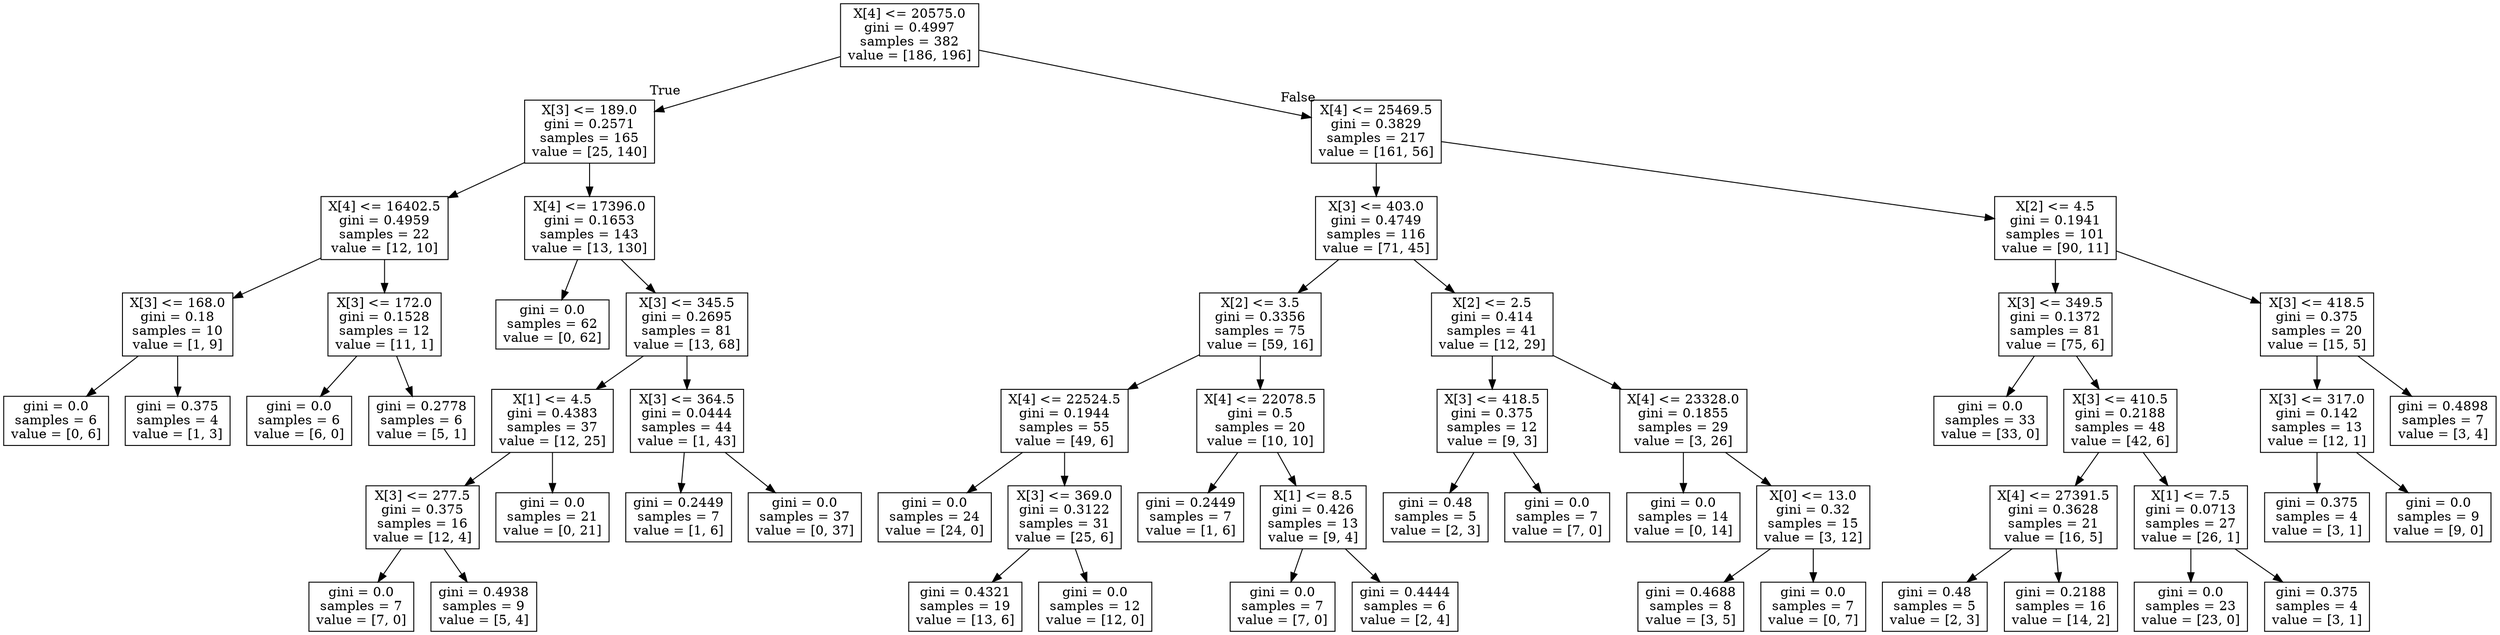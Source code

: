 digraph Tree {
node [shape=box] ;
0 [label="X[4] <= 20575.0\ngini = 0.4997\nsamples = 382\nvalue = [186, 196]"] ;
1 [label="X[3] <= 189.0\ngini = 0.2571\nsamples = 165\nvalue = [25, 140]"] ;
0 -> 1 [labeldistance=2.5, labelangle=45, headlabel="True"] ;
2 [label="X[4] <= 16402.5\ngini = 0.4959\nsamples = 22\nvalue = [12, 10]"] ;
1 -> 2 ;
3 [label="X[3] <= 168.0\ngini = 0.18\nsamples = 10\nvalue = [1, 9]"] ;
2 -> 3 ;
4 [label="gini = 0.0\nsamples = 6\nvalue = [0, 6]"] ;
3 -> 4 ;
5 [label="gini = 0.375\nsamples = 4\nvalue = [1, 3]"] ;
3 -> 5 ;
6 [label="X[3] <= 172.0\ngini = 0.1528\nsamples = 12\nvalue = [11, 1]"] ;
2 -> 6 ;
7 [label="gini = 0.0\nsamples = 6\nvalue = [6, 0]"] ;
6 -> 7 ;
8 [label="gini = 0.2778\nsamples = 6\nvalue = [5, 1]"] ;
6 -> 8 ;
9 [label="X[4] <= 17396.0\ngini = 0.1653\nsamples = 143\nvalue = [13, 130]"] ;
1 -> 9 ;
10 [label="gini = 0.0\nsamples = 62\nvalue = [0, 62]"] ;
9 -> 10 ;
11 [label="X[3] <= 345.5\ngini = 0.2695\nsamples = 81\nvalue = [13, 68]"] ;
9 -> 11 ;
12 [label="X[1] <= 4.5\ngini = 0.4383\nsamples = 37\nvalue = [12, 25]"] ;
11 -> 12 ;
13 [label="X[3] <= 277.5\ngini = 0.375\nsamples = 16\nvalue = [12, 4]"] ;
12 -> 13 ;
14 [label="gini = 0.0\nsamples = 7\nvalue = [7, 0]"] ;
13 -> 14 ;
15 [label="gini = 0.4938\nsamples = 9\nvalue = [5, 4]"] ;
13 -> 15 ;
16 [label="gini = 0.0\nsamples = 21\nvalue = [0, 21]"] ;
12 -> 16 ;
17 [label="X[3] <= 364.5\ngini = 0.0444\nsamples = 44\nvalue = [1, 43]"] ;
11 -> 17 ;
18 [label="gini = 0.2449\nsamples = 7\nvalue = [1, 6]"] ;
17 -> 18 ;
19 [label="gini = 0.0\nsamples = 37\nvalue = [0, 37]"] ;
17 -> 19 ;
20 [label="X[4] <= 25469.5\ngini = 0.3829\nsamples = 217\nvalue = [161, 56]"] ;
0 -> 20 [labeldistance=2.5, labelangle=-45, headlabel="False"] ;
21 [label="X[3] <= 403.0\ngini = 0.4749\nsamples = 116\nvalue = [71, 45]"] ;
20 -> 21 ;
22 [label="X[2] <= 3.5\ngini = 0.3356\nsamples = 75\nvalue = [59, 16]"] ;
21 -> 22 ;
23 [label="X[4] <= 22524.5\ngini = 0.1944\nsamples = 55\nvalue = [49, 6]"] ;
22 -> 23 ;
24 [label="gini = 0.0\nsamples = 24\nvalue = [24, 0]"] ;
23 -> 24 ;
25 [label="X[3] <= 369.0\ngini = 0.3122\nsamples = 31\nvalue = [25, 6]"] ;
23 -> 25 ;
26 [label="gini = 0.4321\nsamples = 19\nvalue = [13, 6]"] ;
25 -> 26 ;
27 [label="gini = 0.0\nsamples = 12\nvalue = [12, 0]"] ;
25 -> 27 ;
28 [label="X[4] <= 22078.5\ngini = 0.5\nsamples = 20\nvalue = [10, 10]"] ;
22 -> 28 ;
29 [label="gini = 0.2449\nsamples = 7\nvalue = [1, 6]"] ;
28 -> 29 ;
30 [label="X[1] <= 8.5\ngini = 0.426\nsamples = 13\nvalue = [9, 4]"] ;
28 -> 30 ;
31 [label="gini = 0.0\nsamples = 7\nvalue = [7, 0]"] ;
30 -> 31 ;
32 [label="gini = 0.4444\nsamples = 6\nvalue = [2, 4]"] ;
30 -> 32 ;
33 [label="X[2] <= 2.5\ngini = 0.414\nsamples = 41\nvalue = [12, 29]"] ;
21 -> 33 ;
34 [label="X[3] <= 418.5\ngini = 0.375\nsamples = 12\nvalue = [9, 3]"] ;
33 -> 34 ;
35 [label="gini = 0.48\nsamples = 5\nvalue = [2, 3]"] ;
34 -> 35 ;
36 [label="gini = 0.0\nsamples = 7\nvalue = [7, 0]"] ;
34 -> 36 ;
37 [label="X[4] <= 23328.0\ngini = 0.1855\nsamples = 29\nvalue = [3, 26]"] ;
33 -> 37 ;
38 [label="gini = 0.0\nsamples = 14\nvalue = [0, 14]"] ;
37 -> 38 ;
39 [label="X[0] <= 13.0\ngini = 0.32\nsamples = 15\nvalue = [3, 12]"] ;
37 -> 39 ;
40 [label="gini = 0.4688\nsamples = 8\nvalue = [3, 5]"] ;
39 -> 40 ;
41 [label="gini = 0.0\nsamples = 7\nvalue = [0, 7]"] ;
39 -> 41 ;
42 [label="X[2] <= 4.5\ngini = 0.1941\nsamples = 101\nvalue = [90, 11]"] ;
20 -> 42 ;
43 [label="X[3] <= 349.5\ngini = 0.1372\nsamples = 81\nvalue = [75, 6]"] ;
42 -> 43 ;
44 [label="gini = 0.0\nsamples = 33\nvalue = [33, 0]"] ;
43 -> 44 ;
45 [label="X[3] <= 410.5\ngini = 0.2188\nsamples = 48\nvalue = [42, 6]"] ;
43 -> 45 ;
46 [label="X[4] <= 27391.5\ngini = 0.3628\nsamples = 21\nvalue = [16, 5]"] ;
45 -> 46 ;
47 [label="gini = 0.48\nsamples = 5\nvalue = [2, 3]"] ;
46 -> 47 ;
48 [label="gini = 0.2188\nsamples = 16\nvalue = [14, 2]"] ;
46 -> 48 ;
49 [label="X[1] <= 7.5\ngini = 0.0713\nsamples = 27\nvalue = [26, 1]"] ;
45 -> 49 ;
50 [label="gini = 0.0\nsamples = 23\nvalue = [23, 0]"] ;
49 -> 50 ;
51 [label="gini = 0.375\nsamples = 4\nvalue = [3, 1]"] ;
49 -> 51 ;
52 [label="X[3] <= 418.5\ngini = 0.375\nsamples = 20\nvalue = [15, 5]"] ;
42 -> 52 ;
53 [label="X[3] <= 317.0\ngini = 0.142\nsamples = 13\nvalue = [12, 1]"] ;
52 -> 53 ;
54 [label="gini = 0.375\nsamples = 4\nvalue = [3, 1]"] ;
53 -> 54 ;
55 [label="gini = 0.0\nsamples = 9\nvalue = [9, 0]"] ;
53 -> 55 ;
56 [label="gini = 0.4898\nsamples = 7\nvalue = [3, 4]"] ;
52 -> 56 ;
}